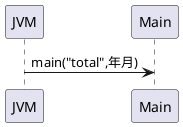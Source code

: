 @startuml
JVM->Main:main("total",年月)
'入力チェック
'CSVファイルの読み込み
'年月をキーに勤怠（実労働時間、残業時間）の取得
'実労働時間、残業時間の総和の計算
'計算した結果の表示
@enduml